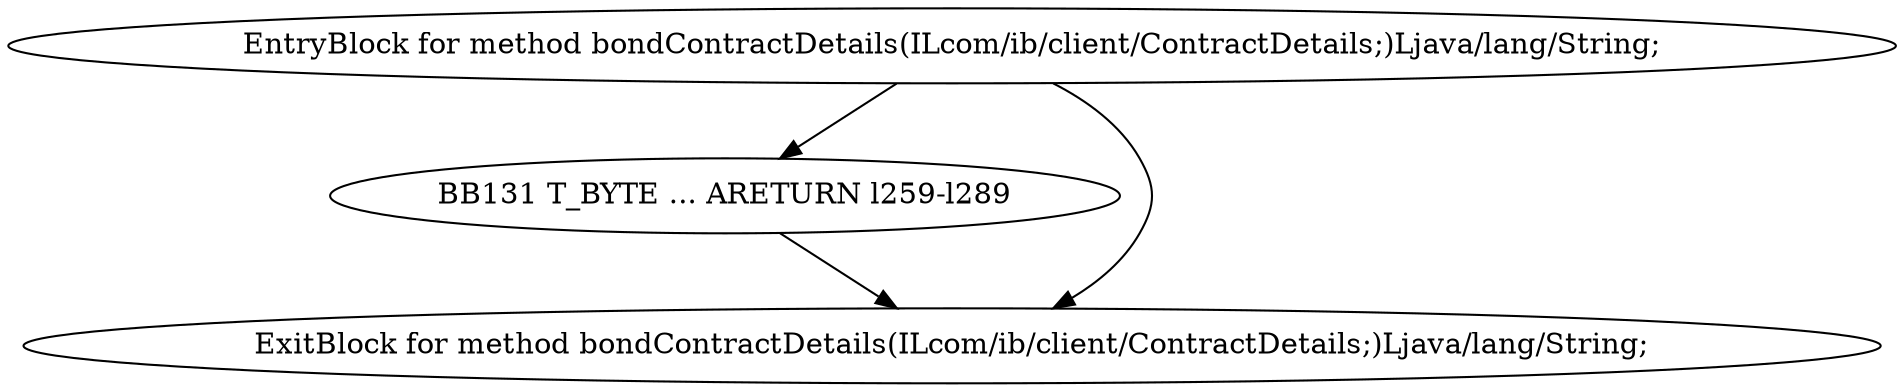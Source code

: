 digraph G {
  1 [ label="BB131 T_BYTE ... ARETURN l259-l289" ];
  2 [ label="EntryBlock for method bondContractDetails(ILcom/ib/client/ContractDetails;)Ljava/lang/String;" ];
  3 [ label="ExitBlock for method bondContractDetails(ILcom/ib/client/ContractDetails;)Ljava/lang/String;" ];
  2 -> 3 [ label="" ];
  2 -> 1 [ label="" ];
  1 -> 3 [ label="" ];
}
